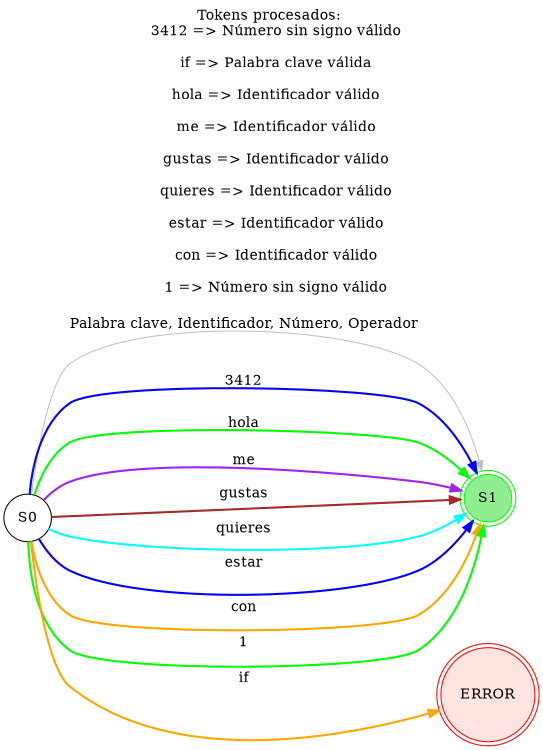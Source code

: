 digraph automata {
    rankdir=LR;
    size="10,5";
    node [shape = circle, style=filled, fillcolor=white];
    S0 [label="S0"]
    S1 [label="S1"]
    ERROR [shape=doublecircle, color=red, fillcolor=mistyrose, label="ERROR"]
    S1 [shape=doublecircle, color=green, fillcolor=lightgreen]
    S0 -> S1 [label="Palabra clave, Identificador, Número, Operador", color=gray]
    S0 -> S1 [label="3412", color=blue, penwidth=2.0]
    S0 -> ERROR [label="if", color=orange, penwidth=2.0]
    S0 -> S1 [label="hola", color=green, penwidth=2.0]
    S0 -> S1 [label="me", color=purple, penwidth=2.0]
    S0 -> S1 [label="gustas", color=brown, penwidth=2.0]
    S0 -> S1 [label="quieres", color=cyan, penwidth=2.0]
    S0 -> S1 [label="estar", color=blue, penwidth=2.0]
    S0 -> S1 [label="con", color=orange, penwidth=2.0]
    S0 -> S1 [label="1", color=green, penwidth=2.0]
    labelloc="t";
    label="Tokens procesados: 
  3412 => Número sin signo válido\n
  if => Palabra clave válida\n
  hola => Identificador válido\n
  me => Identificador válido\n
  gustas => Identificador válido\n
  quieres => Identificador válido\n
  estar => Identificador válido\n
  con => Identificador válido\n
  1 => Número sin signo válido\n
";
}
